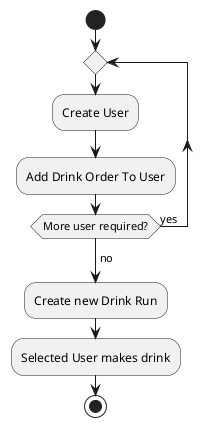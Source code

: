 @startuml
start
repeat
  :Create User;
  :Add Drink Order To User;
repeat while (More user required?) is (yes)
->no;
:Create new Drink Run;
:Selected User makes drink;
stop
@enduml